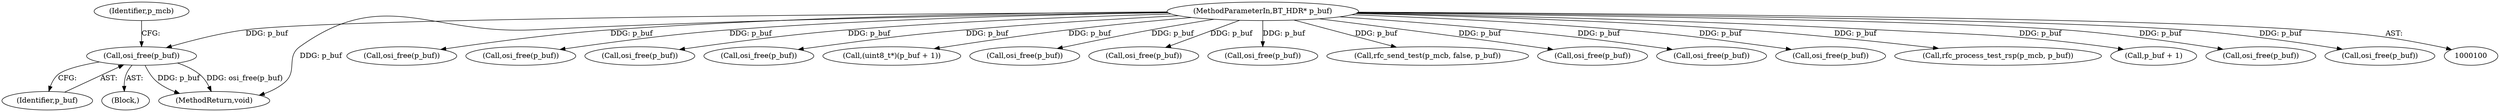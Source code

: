 digraph "0_Android_92a7bf8c44a236607c146240f3c0adc1ae01fedf@pointer" {
"1001002" [label="(Call,osi_free(p_buf))"];
"1000102" [label="(MethodParameterIn,BT_HDR* p_buf)"];
"1000668" [label="(Call,osi_free(p_buf))"];
"1000723" [label="(Call,osi_free(p_buf))"];
"1000102" [label="(MethodParameterIn,BT_HDR* p_buf)"];
"1001003" [label="(Identifier,p_buf)"];
"1000524" [label="(Call,osi_free(p_buf))"];
"1000467" [label="(Call,osi_free(p_buf))"];
"1001005" [label="(Identifier,p_mcb)"];
"1000296" [label="(Block,)"];
"1000108" [label="(Call,(uint8_t*)(p_buf + 1))"];
"1000282" [label="(Call,osi_free(p_buf))"];
"1000251" [label="(Call,osi_free(p_buf))"];
"1000210" [label="(Call,osi_free(p_buf))"];
"1000509" [label="(Call,rfc_send_test(p_mcb, false, p_buf))"];
"1000926" [label="(Call,osi_free(p_buf))"];
"1001015" [label="(MethodReturn,void)"];
"1000147" [label="(Call,osi_free(p_buf))"];
"1000536" [label="(Call,osi_free(p_buf))"];
"1000514" [label="(Call,rfc_process_test_rsp(p_mcb, p_buf))"];
"1000110" [label="(Call,p_buf + 1)"];
"1000559" [label="(Call,osi_free(p_buf))"];
"1001002" [label="(Call,osi_free(p_buf))"];
"1001009" [label="(Call,osi_free(p_buf))"];
"1001002" -> "1000296"  [label="AST: "];
"1001002" -> "1001003"  [label="CFG: "];
"1001003" -> "1001002"  [label="AST: "];
"1001005" -> "1001002"  [label="CFG: "];
"1001002" -> "1001015"  [label="DDG: p_buf"];
"1001002" -> "1001015"  [label="DDG: osi_free(p_buf)"];
"1000102" -> "1001002"  [label="DDG: p_buf"];
"1000102" -> "1000100"  [label="AST: "];
"1000102" -> "1001015"  [label="DDG: p_buf"];
"1000102" -> "1000108"  [label="DDG: p_buf"];
"1000102" -> "1000110"  [label="DDG: p_buf"];
"1000102" -> "1000147"  [label="DDG: p_buf"];
"1000102" -> "1000210"  [label="DDG: p_buf"];
"1000102" -> "1000251"  [label="DDG: p_buf"];
"1000102" -> "1000282"  [label="DDG: p_buf"];
"1000102" -> "1000467"  [label="DDG: p_buf"];
"1000102" -> "1000509"  [label="DDG: p_buf"];
"1000102" -> "1000514"  [label="DDG: p_buf"];
"1000102" -> "1000524"  [label="DDG: p_buf"];
"1000102" -> "1000536"  [label="DDG: p_buf"];
"1000102" -> "1000559"  [label="DDG: p_buf"];
"1000102" -> "1000668"  [label="DDG: p_buf"];
"1000102" -> "1000723"  [label="DDG: p_buf"];
"1000102" -> "1000926"  [label="DDG: p_buf"];
"1000102" -> "1001009"  [label="DDG: p_buf"];
}
